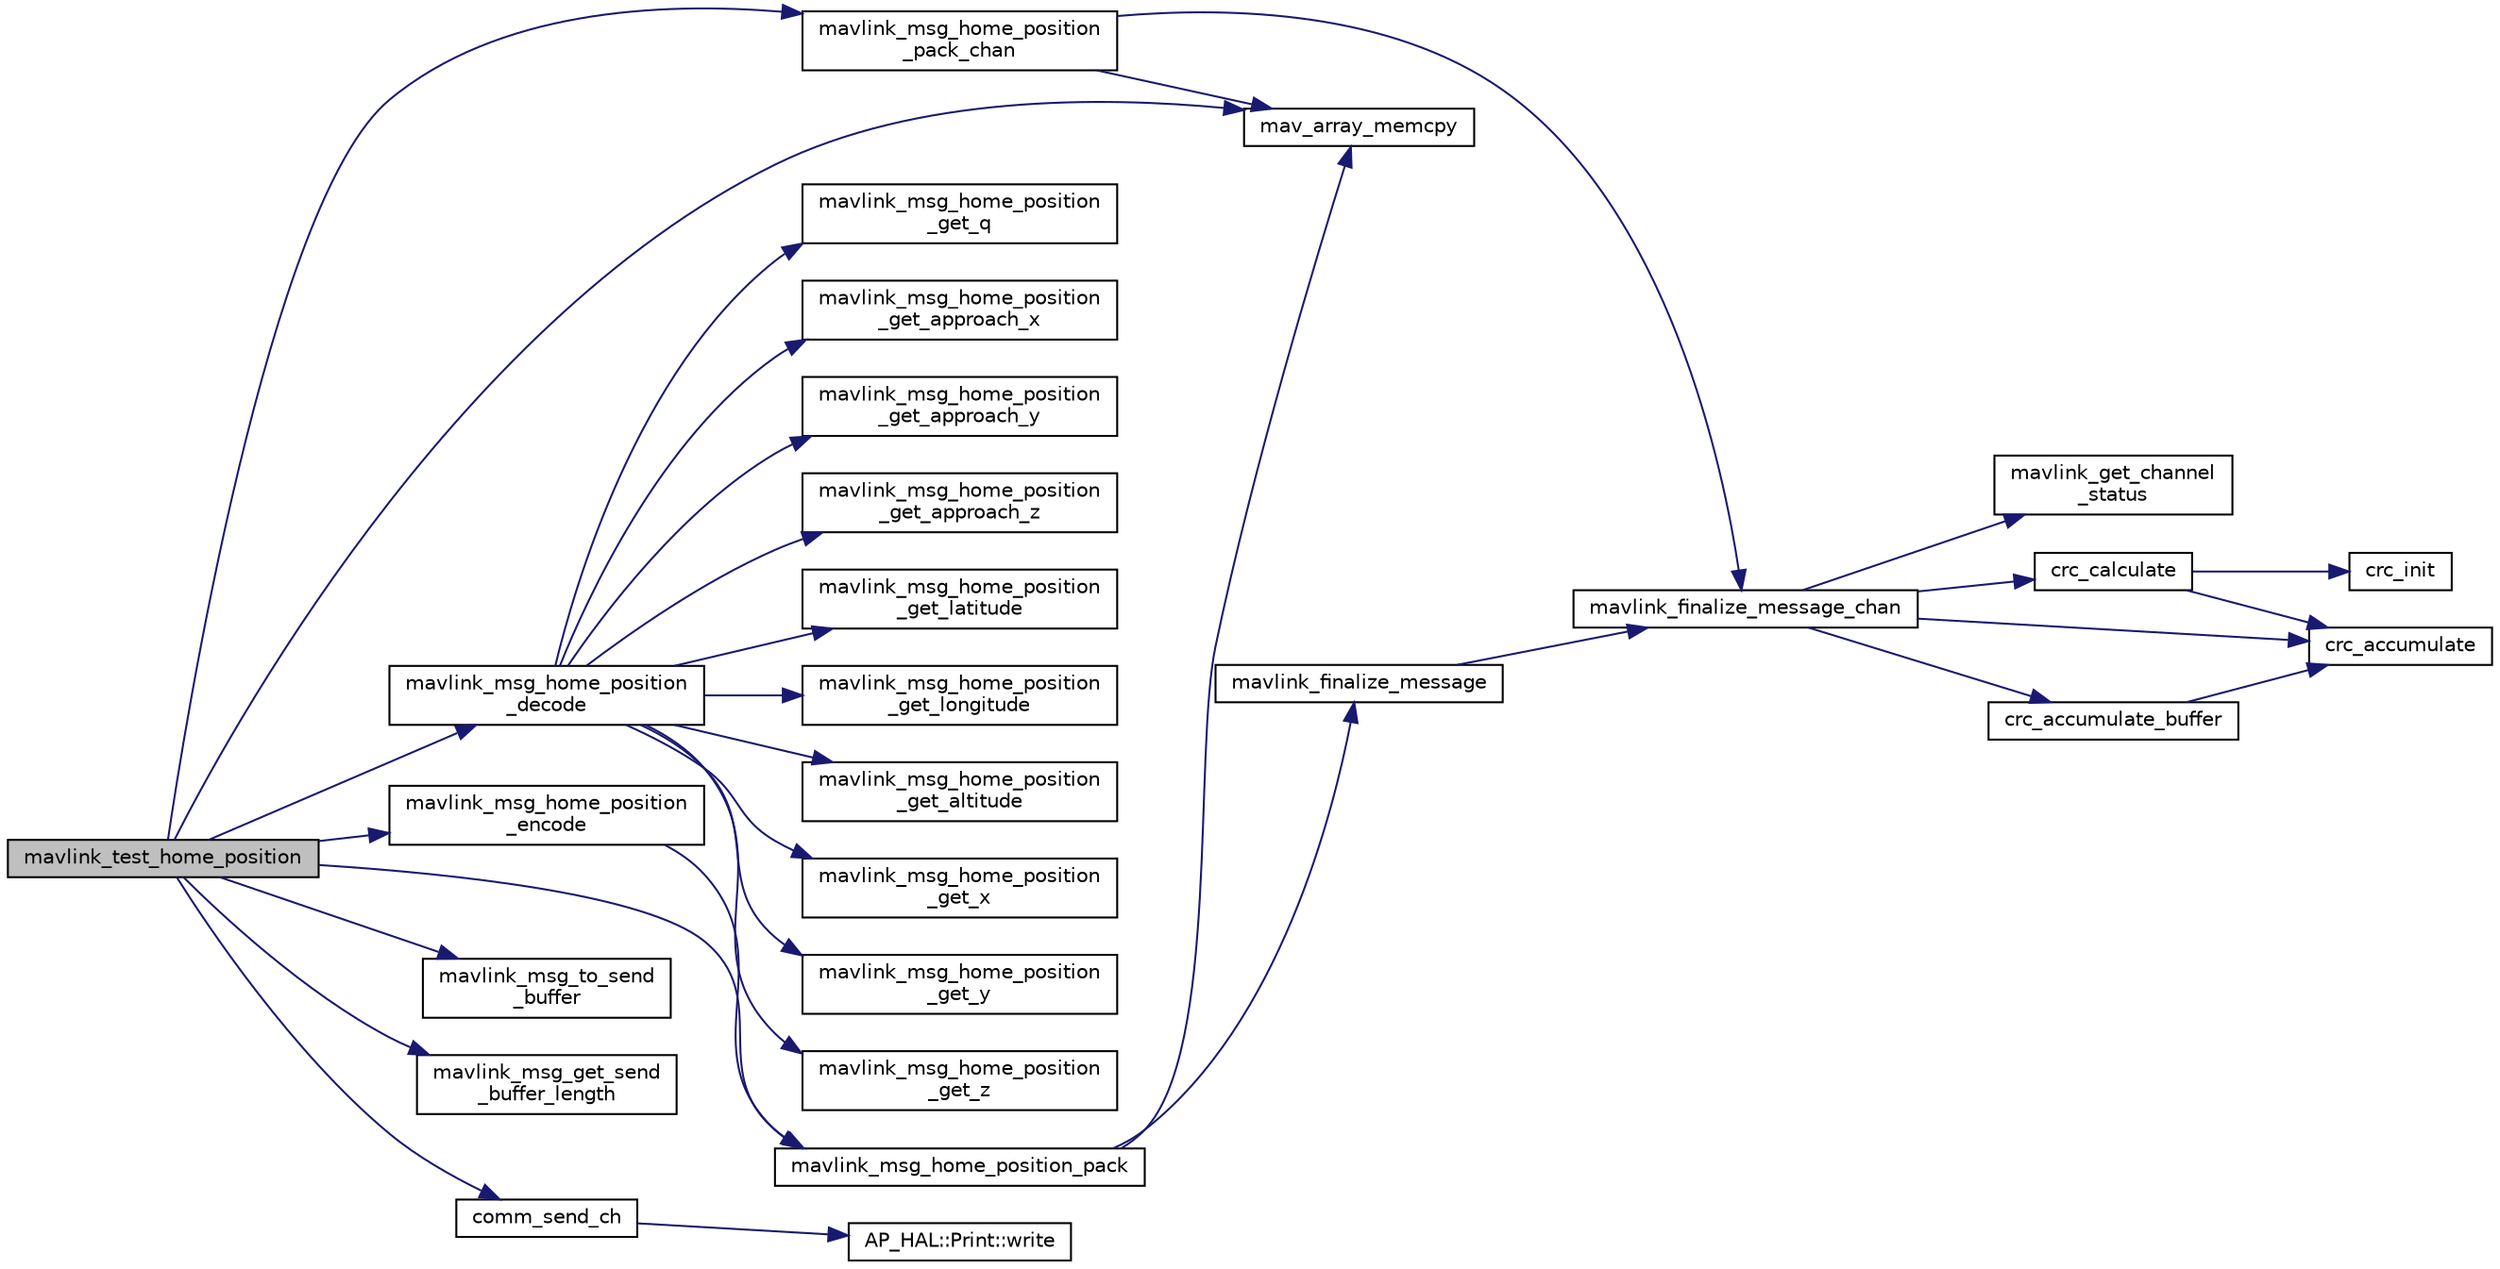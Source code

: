 digraph "mavlink_test_home_position"
{
 // INTERACTIVE_SVG=YES
  edge [fontname="Helvetica",fontsize="10",labelfontname="Helvetica",labelfontsize="10"];
  node [fontname="Helvetica",fontsize="10",shape=record];
  rankdir="LR";
  Node1 [label="mavlink_test_home_position",height=0.2,width=0.4,color="black", fillcolor="grey75", style="filled", fontcolor="black"];
  Node1 -> Node2 [color="midnightblue",fontsize="10",style="solid",fontname="Helvetica"];
  Node2 [label="mav_array_memcpy",height=0.2,width=0.4,color="black", fillcolor="white", style="filled",URL="$protocol_8h.html#a4486c3d5854cac1cb6a0fb1cc5ba570c"];
  Node1 -> Node3 [color="midnightblue",fontsize="10",style="solid",fontname="Helvetica"];
  Node3 [label="mavlink_msg_home_position\l_encode",height=0.2,width=0.4,color="black", fillcolor="white", style="filled",URL="$mavlink__msg__home__position_8h.html#a731e8b910473f16b27e91dba68b304ba",tooltip="Encode a home_position struct. "];
  Node3 -> Node4 [color="midnightblue",fontsize="10",style="solid",fontname="Helvetica"];
  Node4 [label="mavlink_msg_home_position_pack",height=0.2,width=0.4,color="black", fillcolor="white", style="filled",URL="$mavlink__msg__home__position_8h.html#a7d161a00cebcb19921b968ab2cfd42dc",tooltip="Pack a home_position message. "];
  Node4 -> Node2 [color="midnightblue",fontsize="10",style="solid",fontname="Helvetica"];
  Node4 -> Node5 [color="midnightblue",fontsize="10",style="solid",fontname="Helvetica"];
  Node5 [label="mavlink_finalize_message",height=0.2,width=0.4,color="black", fillcolor="white", style="filled",URL="$mavlink__helpers_8h.html#af3bea083c5ec83f5b6570b2bd4a817d0",tooltip="Finalize a MAVLink message with MAVLINK_COMM_0 as default channel. "];
  Node5 -> Node6 [color="midnightblue",fontsize="10",style="solid",fontname="Helvetica"];
  Node6 [label="mavlink_finalize_message_chan",height=0.2,width=0.4,color="black", fillcolor="white", style="filled",URL="$mavlink__helpers_8h.html#aa66131138fc02101dcc73b4b556ab422",tooltip="Finalize a MAVLink message with channel assignment. "];
  Node6 -> Node7 [color="midnightblue",fontsize="10",style="solid",fontname="Helvetica"];
  Node7 [label="mavlink_get_channel\l_status",height=0.2,width=0.4,color="black", fillcolor="white", style="filled",URL="$mavlink__helpers_8h.html#ac006d308067f48514ca5c0cf0b046c28"];
  Node6 -> Node8 [color="midnightblue",fontsize="10",style="solid",fontname="Helvetica"];
  Node8 [label="crc_calculate",height=0.2,width=0.4,color="black", fillcolor="white", style="filled",URL="$checksum_8h.html#ab4264eb7b9e22aabb5cc3191bce35f4c",tooltip="Calculates the X.25 checksum on a byte buffer. "];
  Node8 -> Node9 [color="midnightblue",fontsize="10",style="solid",fontname="Helvetica"];
  Node9 [label="crc_init",height=0.2,width=0.4,color="black", fillcolor="white", style="filled",URL="$checksum_8h.html#aee738f6e20d31b027afdd966c79befae",tooltip="Initiliaze the buffer for the X.25 CRC. "];
  Node8 -> Node10 [color="midnightblue",fontsize="10",style="solid",fontname="Helvetica"];
  Node10 [label="crc_accumulate",height=0.2,width=0.4,color="black", fillcolor="white", style="filled",URL="$checksum_8h.html#ade2bbc31cd3b5b6d839556f56de61957",tooltip="Accumulate the X.25 CRC by adding one char at a time. "];
  Node6 -> Node11 [color="midnightblue",fontsize="10",style="solid",fontname="Helvetica"];
  Node11 [label="crc_accumulate_buffer",height=0.2,width=0.4,color="black", fillcolor="white", style="filled",URL="$checksum_8h.html#abcbaa800e8fcbcdf9bb48168657fbefd",tooltip="Accumulate the X.25 CRC by adding an array of bytes. "];
  Node11 -> Node10 [color="midnightblue",fontsize="10",style="solid",fontname="Helvetica"];
  Node6 -> Node10 [color="midnightblue",fontsize="10",style="solid",fontname="Helvetica"];
  Node1 -> Node12 [color="midnightblue",fontsize="10",style="solid",fontname="Helvetica"];
  Node12 [label="mavlink_msg_home_position\l_decode",height=0.2,width=0.4,color="black", fillcolor="white", style="filled",URL="$mavlink__msg__home__position_8h.html#a118e32cfa3a5496f4a288e6c316e2d37",tooltip="Decode a home_position message into a struct. "];
  Node12 -> Node13 [color="midnightblue",fontsize="10",style="solid",fontname="Helvetica"];
  Node13 [label="mavlink_msg_home_position\l_get_latitude",height=0.2,width=0.4,color="black", fillcolor="white", style="filled",URL="$mavlink__msg__home__position_8h.html#a154e9898e7db5cb33a0c5f0a7652ebd0",tooltip="Send a home_position message. "];
  Node12 -> Node14 [color="midnightblue",fontsize="10",style="solid",fontname="Helvetica"];
  Node14 [label="mavlink_msg_home_position\l_get_longitude",height=0.2,width=0.4,color="black", fillcolor="white", style="filled",URL="$mavlink__msg__home__position_8h.html#aa68b45e95f825a9e95d4815a0f96b016",tooltip="Get field longitude from home_position message. "];
  Node12 -> Node15 [color="midnightblue",fontsize="10",style="solid",fontname="Helvetica"];
  Node15 [label="mavlink_msg_home_position\l_get_altitude",height=0.2,width=0.4,color="black", fillcolor="white", style="filled",URL="$mavlink__msg__home__position_8h.html#a9c7ff3c5bc41146e326c358a62a0b362",tooltip="Get field altitude from home_position message. "];
  Node12 -> Node16 [color="midnightblue",fontsize="10",style="solid",fontname="Helvetica"];
  Node16 [label="mavlink_msg_home_position\l_get_x",height=0.2,width=0.4,color="black", fillcolor="white", style="filled",URL="$mavlink__msg__home__position_8h.html#ab68a4310ffe256575413874287d582de",tooltip="Get field x from home_position message. "];
  Node12 -> Node17 [color="midnightblue",fontsize="10",style="solid",fontname="Helvetica"];
  Node17 [label="mavlink_msg_home_position\l_get_y",height=0.2,width=0.4,color="black", fillcolor="white", style="filled",URL="$mavlink__msg__home__position_8h.html#afc050a977ee2999d88994cdb7a61f7d2",tooltip="Get field y from home_position message. "];
  Node12 -> Node18 [color="midnightblue",fontsize="10",style="solid",fontname="Helvetica"];
  Node18 [label="mavlink_msg_home_position\l_get_z",height=0.2,width=0.4,color="black", fillcolor="white", style="filled",URL="$mavlink__msg__home__position_8h.html#aaa9083f7a33dac16e116db21c7c2d51b",tooltip="Get field z from home_position message. "];
  Node12 -> Node19 [color="midnightblue",fontsize="10",style="solid",fontname="Helvetica"];
  Node19 [label="mavlink_msg_home_position\l_get_q",height=0.2,width=0.4,color="black", fillcolor="white", style="filled",URL="$mavlink__msg__home__position_8h.html#affc556f9fef4fde67d9fa685de4470f4",tooltip="Get field q from home_position message. "];
  Node12 -> Node20 [color="midnightblue",fontsize="10",style="solid",fontname="Helvetica"];
  Node20 [label="mavlink_msg_home_position\l_get_approach_x",height=0.2,width=0.4,color="black", fillcolor="white", style="filled",URL="$mavlink__msg__home__position_8h.html#a7f1df8eff90da75ddc34357b1b1efe59",tooltip="Get field approach_x from home_position message. "];
  Node12 -> Node21 [color="midnightblue",fontsize="10",style="solid",fontname="Helvetica"];
  Node21 [label="mavlink_msg_home_position\l_get_approach_y",height=0.2,width=0.4,color="black", fillcolor="white", style="filled",URL="$mavlink__msg__home__position_8h.html#aa496399e8299662b08311a192c31b77e",tooltip="Get field approach_y from home_position message. "];
  Node12 -> Node22 [color="midnightblue",fontsize="10",style="solid",fontname="Helvetica"];
  Node22 [label="mavlink_msg_home_position\l_get_approach_z",height=0.2,width=0.4,color="black", fillcolor="white", style="filled",URL="$mavlink__msg__home__position_8h.html#a61fcdf5f78db063698ecf9c8c774feac",tooltip="Get field approach_z from home_position message. "];
  Node1 -> Node4 [color="midnightblue",fontsize="10",style="solid",fontname="Helvetica"];
  Node1 -> Node23 [color="midnightblue",fontsize="10",style="solid",fontname="Helvetica"];
  Node23 [label="mavlink_msg_home_position\l_pack_chan",height=0.2,width=0.4,color="black", fillcolor="white", style="filled",URL="$mavlink__msg__home__position_8h.html#a1fe72a6f6ca1e2bd07632442cc77a0c3",tooltip="Pack a home_position message on a channel. "];
  Node23 -> Node2 [color="midnightblue",fontsize="10",style="solid",fontname="Helvetica"];
  Node23 -> Node6 [color="midnightblue",fontsize="10",style="solid",fontname="Helvetica"];
  Node1 -> Node24 [color="midnightblue",fontsize="10",style="solid",fontname="Helvetica"];
  Node24 [label="mavlink_msg_to_send\l_buffer",height=0.2,width=0.4,color="black", fillcolor="white", style="filled",URL="$mavlink__helpers_8h.html#afea0a9befa84822fd62c2899ea0d849e",tooltip="Pack a message to send it over a serial byte stream. "];
  Node1 -> Node25 [color="midnightblue",fontsize="10",style="solid",fontname="Helvetica"];
  Node25 [label="mavlink_msg_get_send\l_buffer_length",height=0.2,width=0.4,color="black", fillcolor="white", style="filled",URL="$protocol_8h.html#aa86c08f27aabb7a2e12a67f189f590c8",tooltip="Get the required buffer size for this message. "];
  Node1 -> Node26 [color="midnightblue",fontsize="10",style="solid",fontname="Helvetica"];
  Node26 [label="comm_send_ch",height=0.2,width=0.4,color="black", fillcolor="white", style="filled",URL="$GCS__MAVLink_8h.html#ab753873a1ee10adedd0ce246311468f8"];
  Node26 -> Node27 [color="midnightblue",fontsize="10",style="solid",fontname="Helvetica"];
  Node27 [label="AP_HAL::Print::write",height=0.2,width=0.4,color="black", fillcolor="white", style="filled",URL="$classAP__HAL_1_1Print.html#acc65391952a43334f8f5c9bef341f501"];
}
